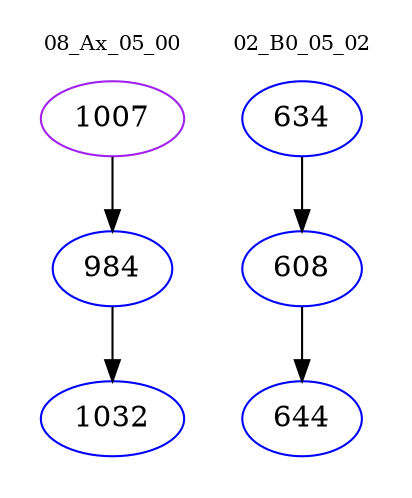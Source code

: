 digraph{
subgraph cluster_0 {
color = white
label = "08_Ax_05_00";
fontsize=10;
T0_1007 [label="1007", color="purple"]
T0_1007 -> T0_984 [color="black"]
T0_984 [label="984", color="blue"]
T0_984 -> T0_1032 [color="black"]
T0_1032 [label="1032", color="blue"]
}
subgraph cluster_1 {
color = white
label = "02_B0_05_02";
fontsize=10;
T1_634 [label="634", color="blue"]
T1_634 -> T1_608 [color="black"]
T1_608 [label="608", color="blue"]
T1_608 -> T1_644 [color="black"]
T1_644 [label="644", color="blue"]
}
}
